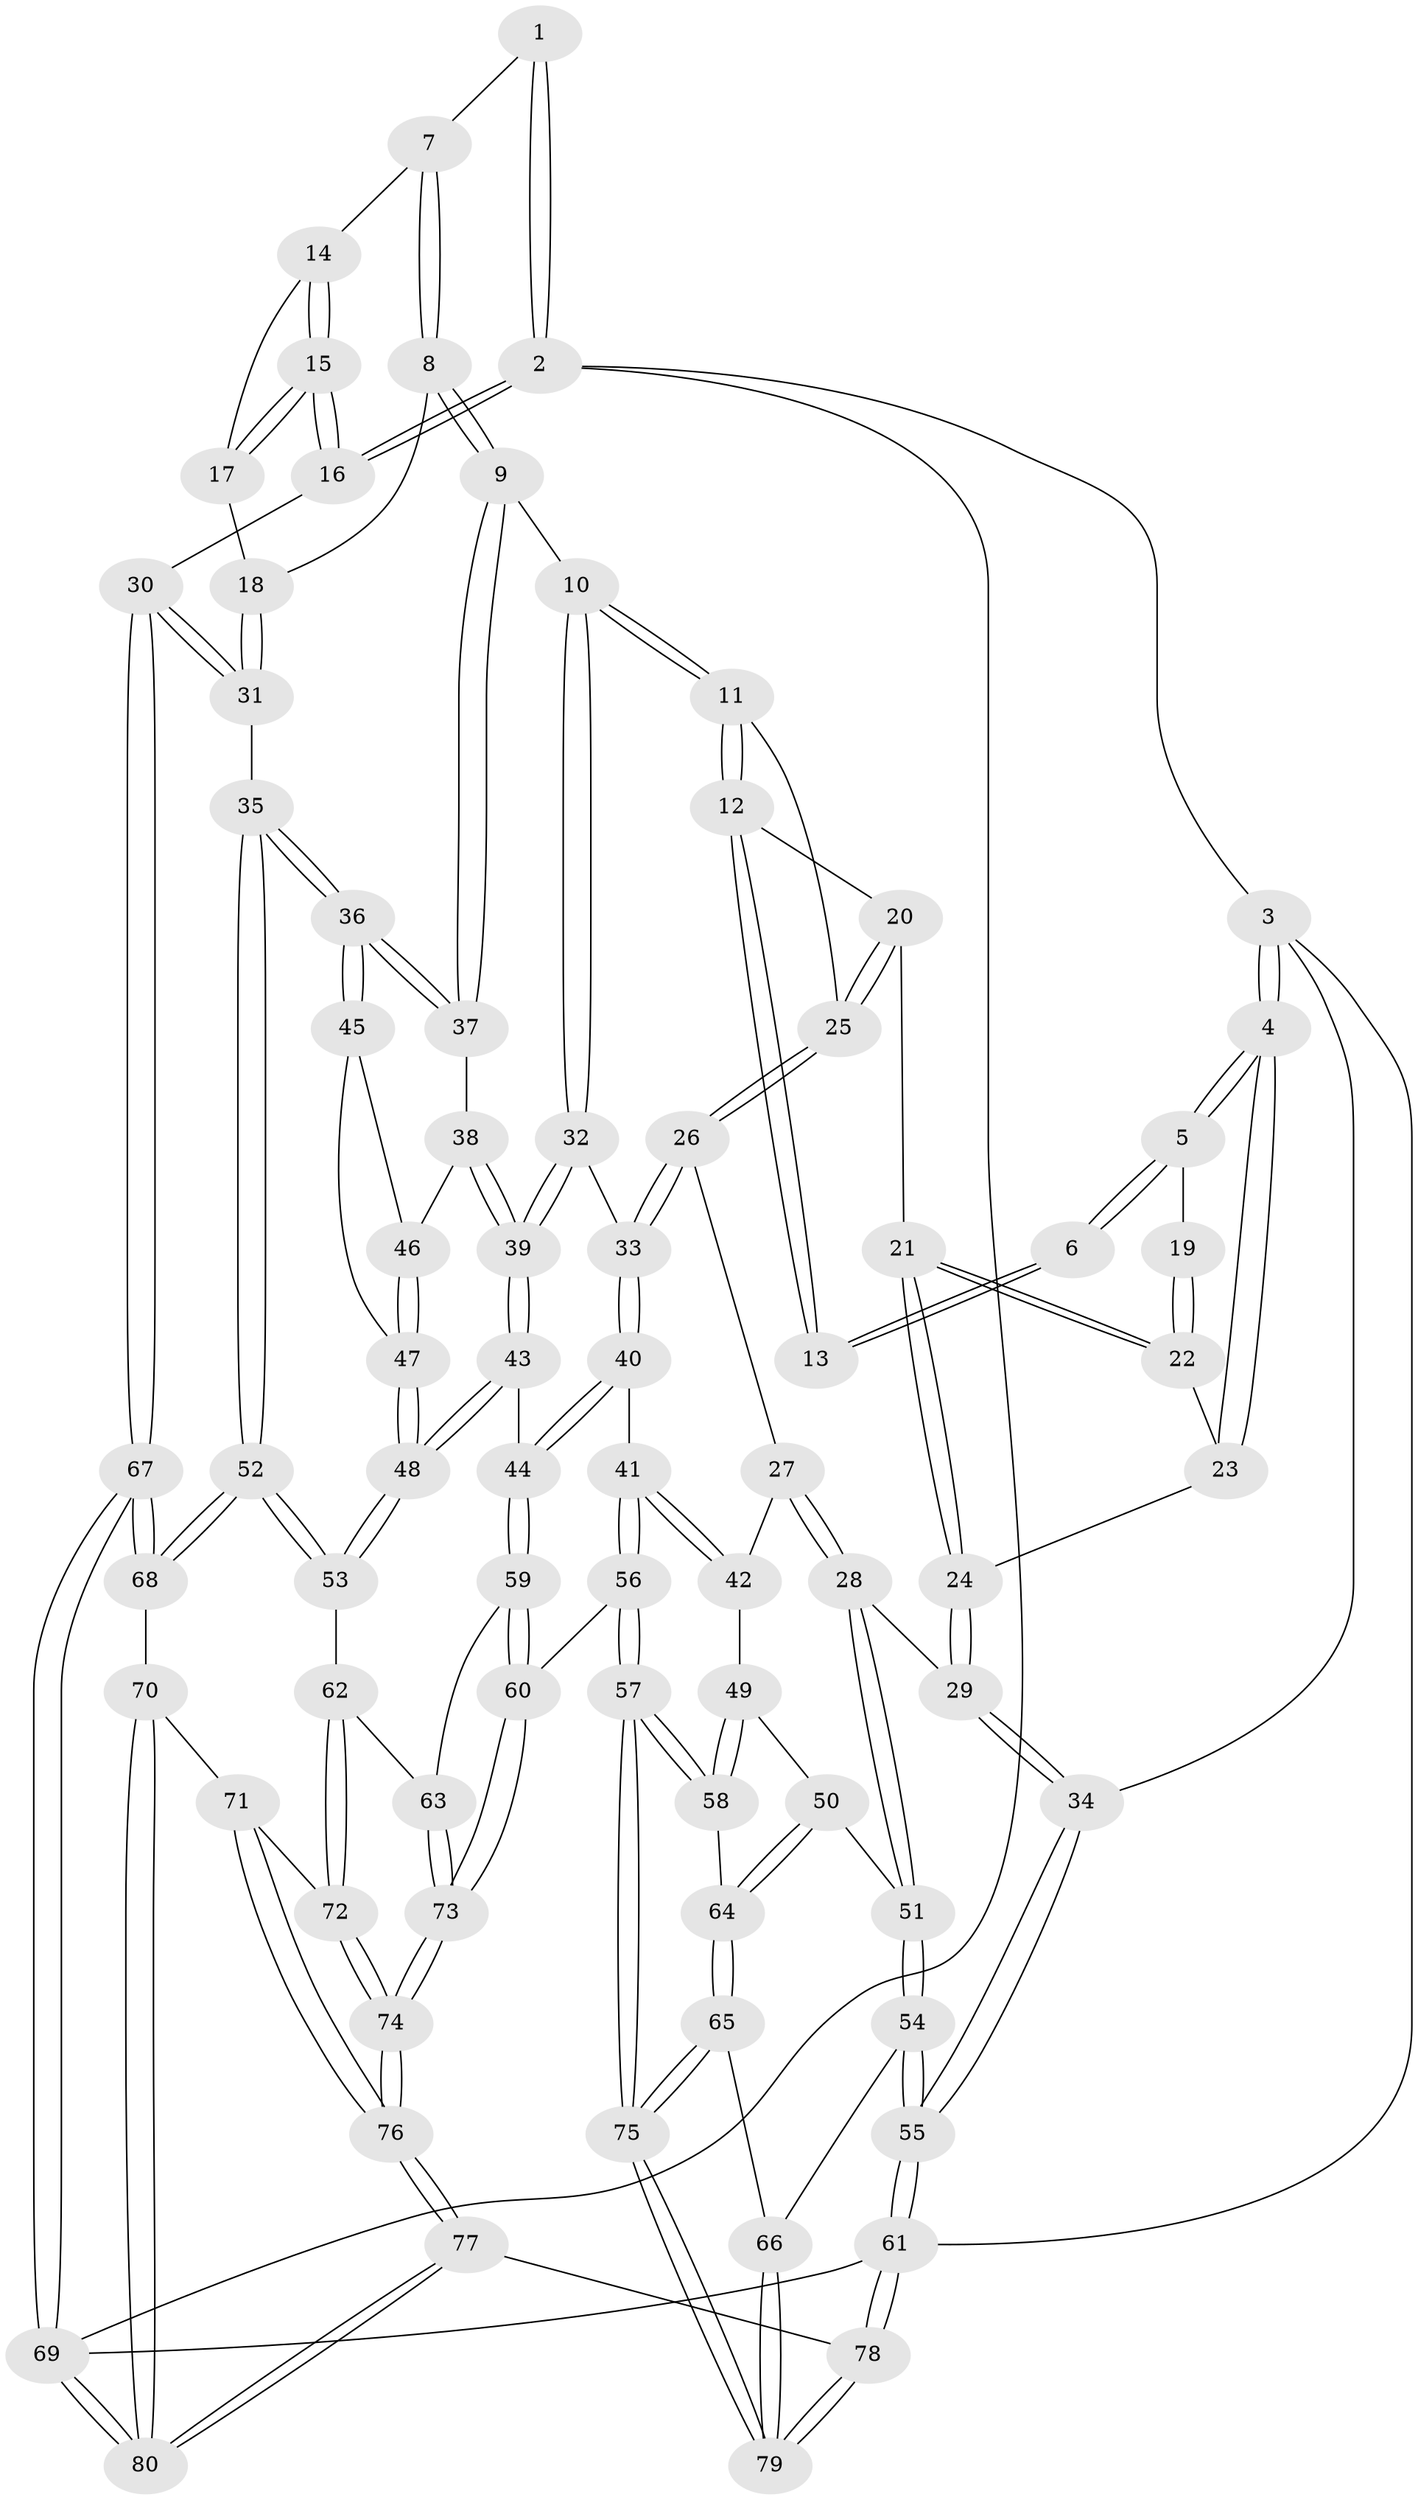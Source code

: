 // Generated by graph-tools (version 1.1) at 2025/50/03/09/25 03:50:59]
// undirected, 80 vertices, 197 edges
graph export_dot {
graph [start="1"]
  node [color=gray90,style=filled];
  1 [pos="+0.769991091819604+0"];
  2 [pos="+1+0"];
  3 [pos="+0+0"];
  4 [pos="+0+0"];
  5 [pos="+0+0"];
  6 [pos="+0.5350105456668118+0"];
  7 [pos="+0.7794973907031872+0"];
  8 [pos="+0.737137073690457+0.24566536442471915"];
  9 [pos="+0.7202567951422814+0.2620191303906687"];
  10 [pos="+0.6514899636535308+0.26450246466778915"];
  11 [pos="+0.6087154606670407+0.2387420169443151"];
  12 [pos="+0.48037558519992835+0.07598020560221753"];
  13 [pos="+0.486751830491509+0.03502739273990515"];
  14 [pos="+0.8545533701985661+0.013294360880492425"];
  15 [pos="+1+0.19830045754554196"];
  16 [pos="+1+0.21638264507226784"];
  17 [pos="+0.9603370988603445+0.20267997600065743"];
  18 [pos="+0.8541056850901663+0.2579408956286582"];
  19 [pos="+0.24350808637285118+0.06652781493217144"];
  20 [pos="+0.34619388247870325+0.21323267137235036"];
  21 [pos="+0.33936085206928035+0.21122547889956886"];
  22 [pos="+0.27976975442535745+0.1492447244714734"];
  23 [pos="+0.14234847205751758+0.18481932982803106"];
  24 [pos="+0.15624407613179042+0.3037137810764188"];
  25 [pos="+0.38051243411340313+0.2842019280265618"];
  26 [pos="+0.3850327291333817+0.3312306594599701"];
  27 [pos="+0.36151659974659+0.3733922470292897"];
  28 [pos="+0.14766866338321746+0.4378987166582747"];
  29 [pos="+0.10436096778582243+0.38510488743307464"];
  30 [pos="+1+0.4800355893568217"];
  31 [pos="+1+0.4912203944274791"];
  32 [pos="+0.5427838212504119+0.3856896757985389"];
  33 [pos="+0.5347117039251555+0.3908907847973521"];
  34 [pos="+0+0.3192177060745156"];
  35 [pos="+1+0.49744775078413705"];
  36 [pos="+0.9285259507400702+0.48377581690661686"];
  37 [pos="+0.7305722725952947+0.3149445688369645"];
  38 [pos="+0.7181594847459313+0.41484295300176605"];
  39 [pos="+0.6782678198055004+0.4782376760391428"];
  40 [pos="+0.5217390199347756+0.48038794268518564"];
  41 [pos="+0.46895608877888156+0.5148543149282532"];
  42 [pos="+0.3891466043174754+0.4954555440108465"];
  43 [pos="+0.6638484380848392+0.5323305957081915"];
  44 [pos="+0.6288041649333419+0.5438302534680457"];
  45 [pos="+0.8827439058406505+0.4928812067307625"];
  46 [pos="+0.7581500813550945+0.4477687583647737"];
  47 [pos="+0.7883499598745478+0.5411133730042688"];
  48 [pos="+0.7407437736402672+0.5873198797240375"];
  49 [pos="+0.3666903712515012+0.5176339142716131"];
  50 [pos="+0.21651502732793923+0.5407849716573837"];
  51 [pos="+0.16667035059107593+0.5253907433787873"];
  52 [pos="+0.8666864985472823+0.6882014851737228"];
  53 [pos="+0.7702267763774576+0.6752561622197433"];
  54 [pos="+0.061992695758612534+0.7224371189055392"];
  55 [pos="+0+0.9119142428623016"];
  56 [pos="+0.4948083966871834+0.6925142988175725"];
  57 [pos="+0.39441331577370226+0.7102076472277322"];
  58 [pos="+0.37612258685186023+0.6986598061965607"];
  59 [pos="+0.604466484429356+0.5866741441122247"];
  60 [pos="+0.5224087680620529+0.7006408780286922"];
  61 [pos="+0+1"];
  62 [pos="+0.7621366961210121+0.6826632533256265"];
  63 [pos="+0.7214105643066344+0.706141687649628"];
  64 [pos="+0.3527154590750613+0.6944252678229335"];
  65 [pos="+0.19426927280447062+0.7403792198695729"];
  66 [pos="+0.178273522238133+0.7411006037164419"];
  67 [pos="+1+0.981143499630273"];
  68 [pos="+0.9254582573969192+0.8041767061373937"];
  69 [pos="+1+1"];
  70 [pos="+0.8554232549253223+0.8553962709055206"];
  71 [pos="+0.8074540687761544+0.8456595058155129"];
  72 [pos="+0.7847322166955109+0.8299894112133416"];
  73 [pos="+0.605014696901553+0.7861559456656513"];
  74 [pos="+0.6088772682551902+0.8268855484395776"];
  75 [pos="+0.357459793131023+0.8780556227962902"];
  76 [pos="+0.582486087817431+1"];
  77 [pos="+0.5709273954345832+1"];
  78 [pos="+0.3650707123430737+1"];
  79 [pos="+0.3566305859085959+1"];
  80 [pos="+0.77737782752969+1"];
  1 -- 2;
  1 -- 2;
  1 -- 7;
  2 -- 3;
  2 -- 16;
  2 -- 16;
  2 -- 69;
  3 -- 4;
  3 -- 4;
  3 -- 34;
  3 -- 61;
  4 -- 5;
  4 -- 5;
  4 -- 23;
  4 -- 23;
  5 -- 6;
  5 -- 6;
  5 -- 19;
  6 -- 13;
  6 -- 13;
  7 -- 8;
  7 -- 8;
  7 -- 14;
  8 -- 9;
  8 -- 9;
  8 -- 18;
  9 -- 10;
  9 -- 37;
  9 -- 37;
  10 -- 11;
  10 -- 11;
  10 -- 32;
  10 -- 32;
  11 -- 12;
  11 -- 12;
  11 -- 25;
  12 -- 13;
  12 -- 13;
  12 -- 20;
  14 -- 15;
  14 -- 15;
  14 -- 17;
  15 -- 16;
  15 -- 16;
  15 -- 17;
  15 -- 17;
  16 -- 30;
  17 -- 18;
  18 -- 31;
  18 -- 31;
  19 -- 22;
  19 -- 22;
  20 -- 21;
  20 -- 25;
  20 -- 25;
  21 -- 22;
  21 -- 22;
  21 -- 24;
  21 -- 24;
  22 -- 23;
  23 -- 24;
  24 -- 29;
  24 -- 29;
  25 -- 26;
  25 -- 26;
  26 -- 27;
  26 -- 33;
  26 -- 33;
  27 -- 28;
  27 -- 28;
  27 -- 42;
  28 -- 29;
  28 -- 51;
  28 -- 51;
  29 -- 34;
  29 -- 34;
  30 -- 31;
  30 -- 31;
  30 -- 67;
  30 -- 67;
  31 -- 35;
  32 -- 33;
  32 -- 39;
  32 -- 39;
  33 -- 40;
  33 -- 40;
  34 -- 55;
  34 -- 55;
  35 -- 36;
  35 -- 36;
  35 -- 52;
  35 -- 52;
  36 -- 37;
  36 -- 37;
  36 -- 45;
  36 -- 45;
  37 -- 38;
  38 -- 39;
  38 -- 39;
  38 -- 46;
  39 -- 43;
  39 -- 43;
  40 -- 41;
  40 -- 44;
  40 -- 44;
  41 -- 42;
  41 -- 42;
  41 -- 56;
  41 -- 56;
  42 -- 49;
  43 -- 44;
  43 -- 48;
  43 -- 48;
  44 -- 59;
  44 -- 59;
  45 -- 46;
  45 -- 47;
  46 -- 47;
  46 -- 47;
  47 -- 48;
  47 -- 48;
  48 -- 53;
  48 -- 53;
  49 -- 50;
  49 -- 58;
  49 -- 58;
  50 -- 51;
  50 -- 64;
  50 -- 64;
  51 -- 54;
  51 -- 54;
  52 -- 53;
  52 -- 53;
  52 -- 68;
  52 -- 68;
  53 -- 62;
  54 -- 55;
  54 -- 55;
  54 -- 66;
  55 -- 61;
  55 -- 61;
  56 -- 57;
  56 -- 57;
  56 -- 60;
  57 -- 58;
  57 -- 58;
  57 -- 75;
  57 -- 75;
  58 -- 64;
  59 -- 60;
  59 -- 60;
  59 -- 63;
  60 -- 73;
  60 -- 73;
  61 -- 78;
  61 -- 78;
  61 -- 69;
  62 -- 63;
  62 -- 72;
  62 -- 72;
  63 -- 73;
  63 -- 73;
  64 -- 65;
  64 -- 65;
  65 -- 66;
  65 -- 75;
  65 -- 75;
  66 -- 79;
  66 -- 79;
  67 -- 68;
  67 -- 68;
  67 -- 69;
  67 -- 69;
  68 -- 70;
  69 -- 80;
  69 -- 80;
  70 -- 71;
  70 -- 80;
  70 -- 80;
  71 -- 72;
  71 -- 76;
  71 -- 76;
  72 -- 74;
  72 -- 74;
  73 -- 74;
  73 -- 74;
  74 -- 76;
  74 -- 76;
  75 -- 79;
  75 -- 79;
  76 -- 77;
  76 -- 77;
  77 -- 78;
  77 -- 80;
  77 -- 80;
  78 -- 79;
  78 -- 79;
}
